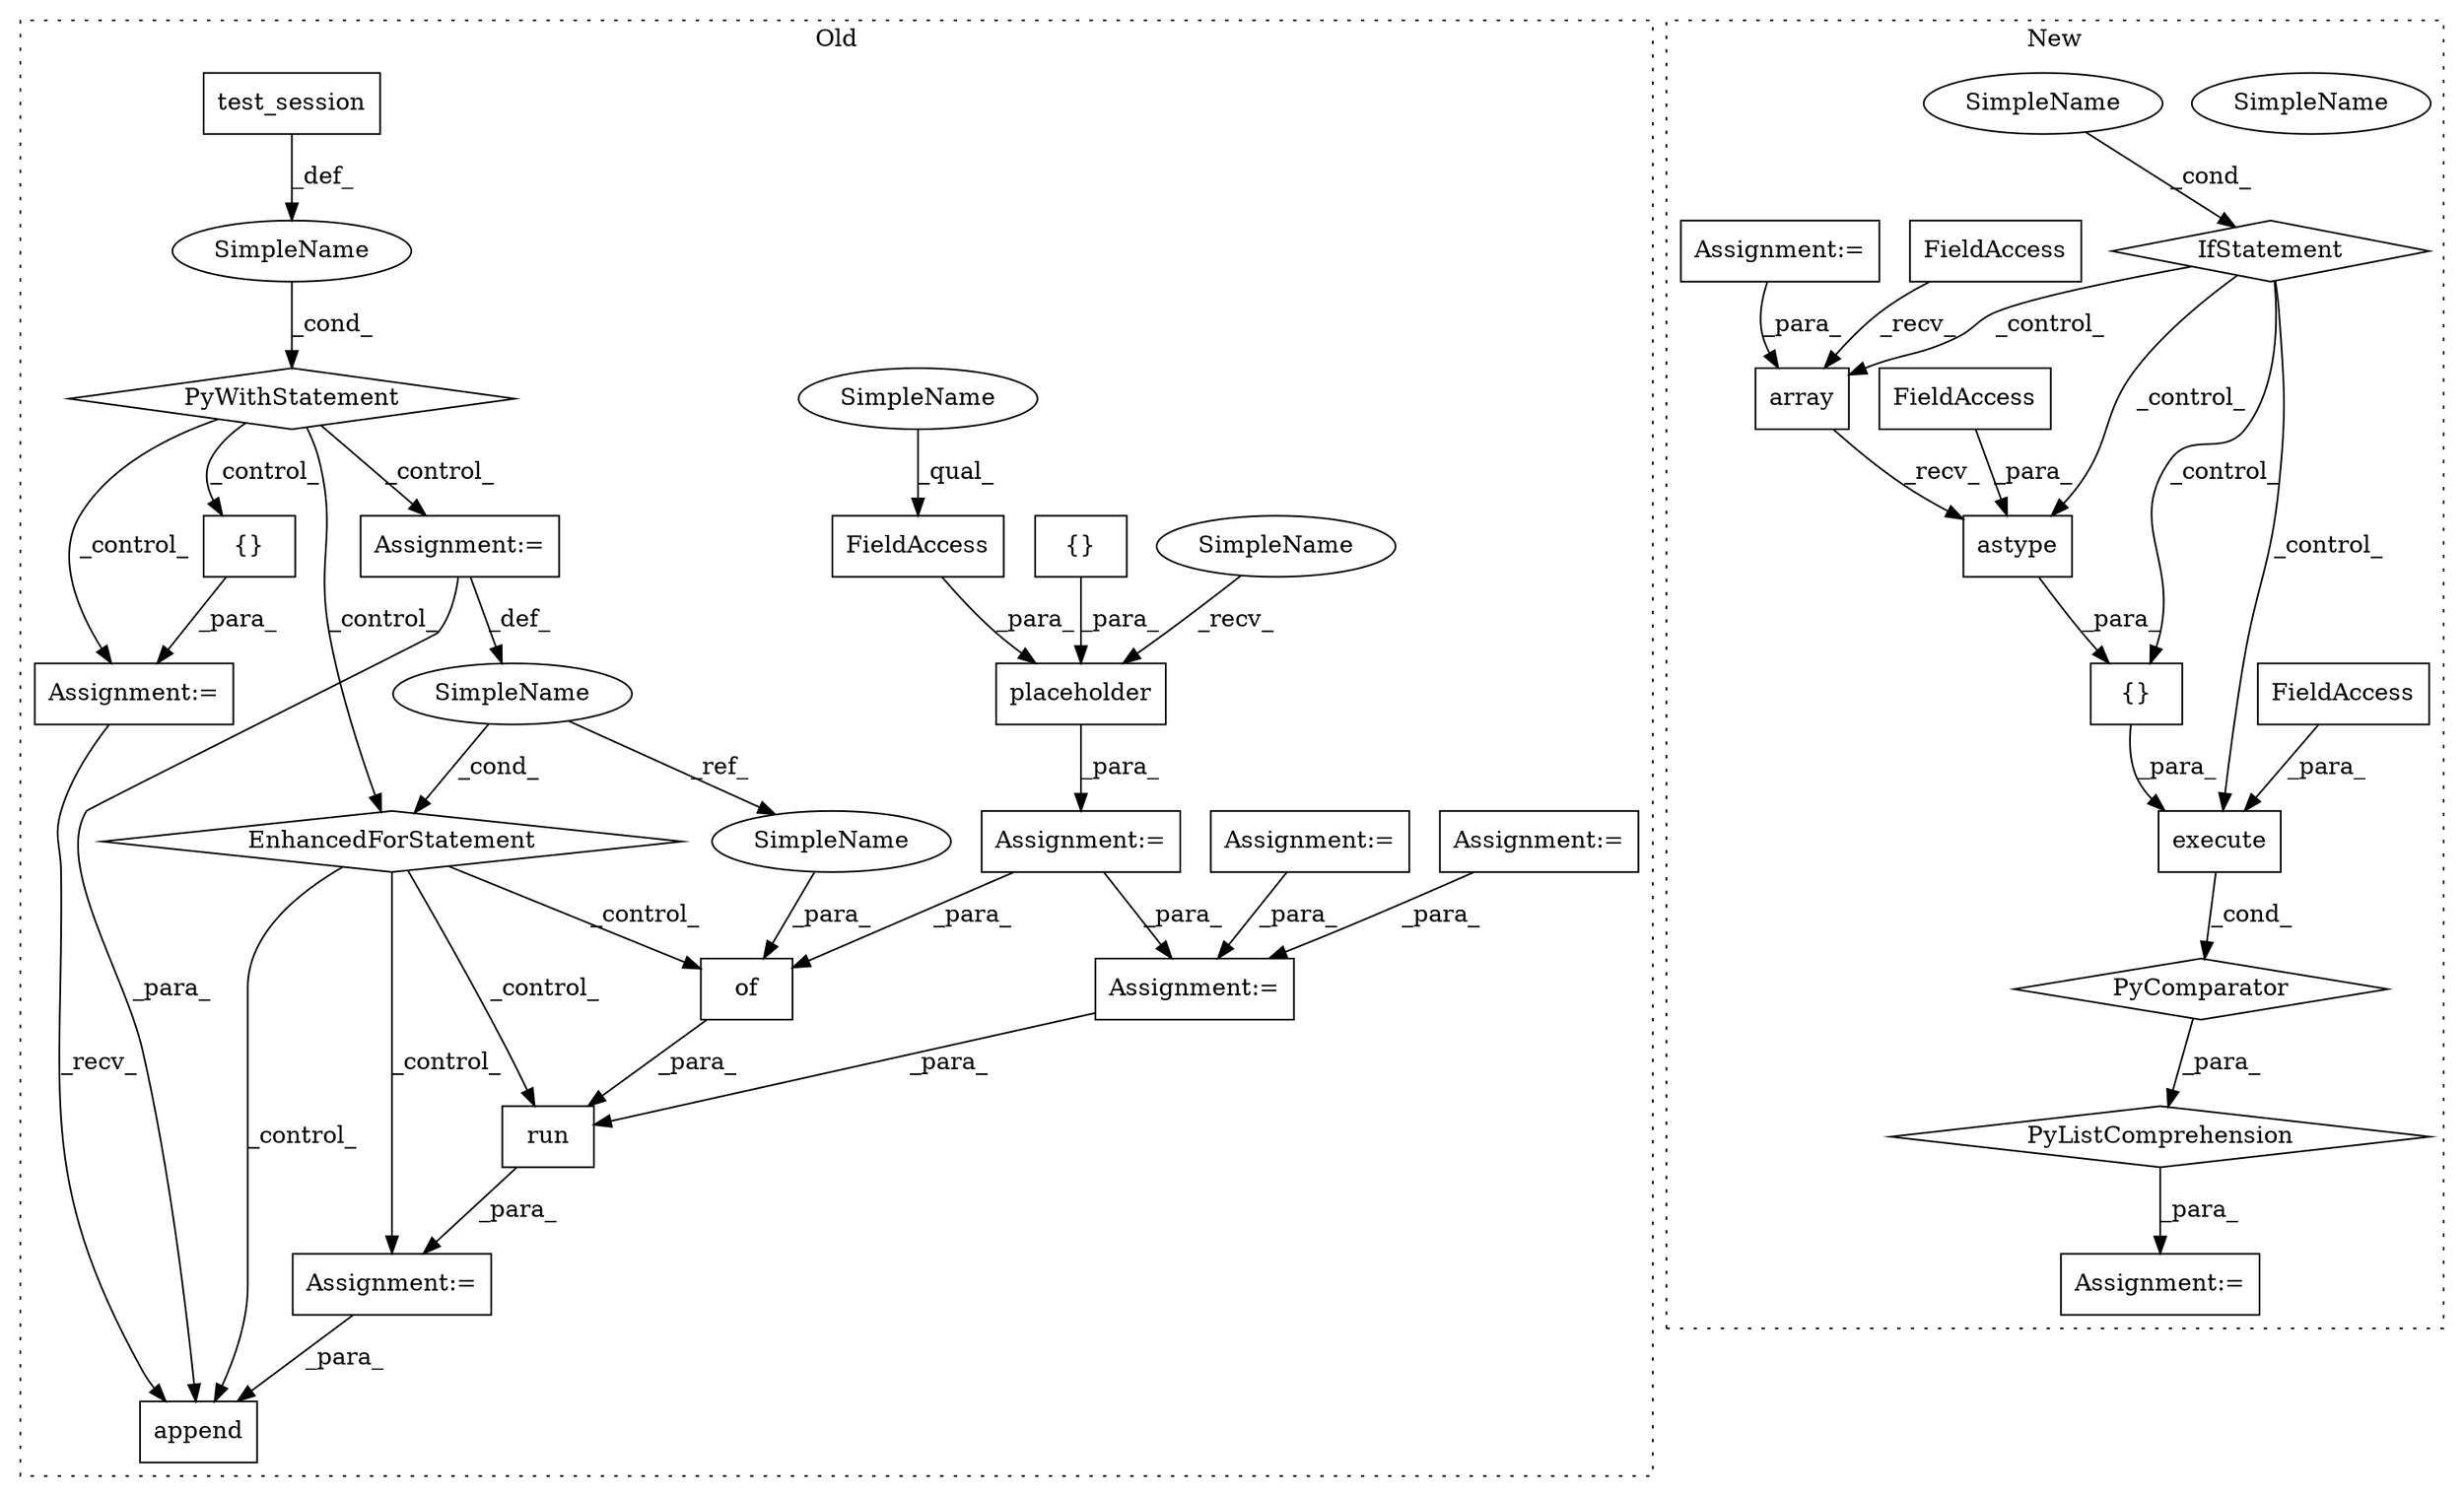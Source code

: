 digraph G {
subgraph cluster0 {
1 [label="EnhancedForStatement" a="70" s="1120,1209" l="57,2" shape="diamond"];
3 [label="Assignment:=" a="7" s="1120,1209" l="57,2" shape="box"];
5 [label="Assignment:=" a="7" s="1232" l="1" shape="box"];
6 [label="SimpleName" a="42" s="1181" l="17" shape="ellipse"];
7 [label="Assignment:=" a="7" s="677" l="1" shape="box"];
8 [label="Assignment:=" a="7" s="565" l="1" shape="box"];
9 [label="Assignment:=" a="7" s="711" l="1" shape="box"];
10 [label="{}" a="4" s="615" l="2" shape="box"];
11 [label="SimpleName" a="42" s="" l="" shape="ellipse"];
12 [label="run" a="32" s="1238,1293" l="4,1" shape="box"];
13 [label="{}" a="4" s="1110" l="2" shape="box"];
14 [label="PyWithStatement" a="104" s="1033,1062" l="10,2" shape="diamond"];
18 [label="test_session" a="32" s="1048" l="14" shape="box"];
21 [label="of" a="32" s="1260,1292" l="3,1" shape="box"];
23 [label="placeholder" a="32" s="577,617" l="12,1" shape="box"];
24 [label="FieldAccess" a="22" s="589" l="16" shape="box"];
29 [label="Assignment:=" a="7" s="1100" l="1" shape="box"];
31 [label="Assignment:=" a="7" s="859" l="1" shape="box"];
32 [label="append" a="32" s="1317,1335" l="7,1" shape="box"];
33 [label="SimpleName" a="42" s="589" l="10" shape="ellipse"];
34 [label="SimpleName" a="42" s="566" l="10" shape="ellipse"];
35 [label="SimpleName" a="42" s="1275" l="17" shape="ellipse"];
label = "Old";
style="dotted";
}
subgraph cluster1 {
2 [label="{}" a="4" s="1341,1376" l="1,1" shape="box"];
4 [label="Assignment:=" a="7" s="1298" l="12" shape="box"];
15 [label="SimpleName" a="42" s="1455" l="5" shape="ellipse"];
16 [label="array" a="32" s="1348,1355" l="6,1" shape="box"];
17 [label="PyListComprehension" a="109" s="1310" l="158" shape="diamond"];
19 [label="PyComparator" a="113" s="1436" l="24" shape="diamond"];
20 [label="FieldAccess" a="22" s="1342" l="5" shape="box"];
22 [label="IfStatement" a="25" s="1436" l="24" shape="diamond"];
25 [label="execute" a="32" s="1315,1377" l="8,1" shape="box"];
26 [label="FieldAccess" a="22" s="1323" l="8" shape="box"];
27 [label="astype" a="32" s="1357,1375" l="7,1" shape="box"];
28 [label="FieldAccess" a="22" s="1364" l="5" shape="box"];
30 [label="Assignment:=" a="7" s="1436" l="24" shape="box"];
36 [label="SimpleName" a="42" s="1455" l="5" shape="ellipse"];
label = "New";
style="dotted";
}
1 -> 5 [label="_control_"];
1 -> 21 [label="_control_"];
1 -> 32 [label="_control_"];
1 -> 12 [label="_control_"];
2 -> 25 [label="_para_"];
3 -> 32 [label="_para_"];
3 -> 6 [label="_def_"];
5 -> 32 [label="_para_"];
6 -> 1 [label="_cond_"];
6 -> 35 [label="_ref_"];
7 -> 31 [label="_para_"];
8 -> 21 [label="_para_"];
8 -> 31 [label="_para_"];
9 -> 31 [label="_para_"];
10 -> 23 [label="_para_"];
11 -> 14 [label="_cond_"];
12 -> 5 [label="_para_"];
13 -> 29 [label="_para_"];
14 -> 1 [label="_control_"];
14 -> 3 [label="_control_"];
14 -> 13 [label="_control_"];
14 -> 29 [label="_control_"];
16 -> 27 [label="_recv_"];
17 -> 4 [label="_para_"];
18 -> 11 [label="_def_"];
19 -> 17 [label="_para_"];
20 -> 16 [label="_recv_"];
21 -> 12 [label="_para_"];
22 -> 16 [label="_control_"];
22 -> 2 [label="_control_"];
22 -> 25 [label="_control_"];
22 -> 27 [label="_control_"];
23 -> 8 [label="_para_"];
24 -> 23 [label="_para_"];
25 -> 19 [label="_cond_"];
26 -> 25 [label="_para_"];
27 -> 2 [label="_para_"];
28 -> 27 [label="_para_"];
29 -> 32 [label="_recv_"];
30 -> 16 [label="_para_"];
31 -> 12 [label="_para_"];
33 -> 24 [label="_qual_"];
34 -> 23 [label="_recv_"];
35 -> 21 [label="_para_"];
36 -> 22 [label="_cond_"];
}